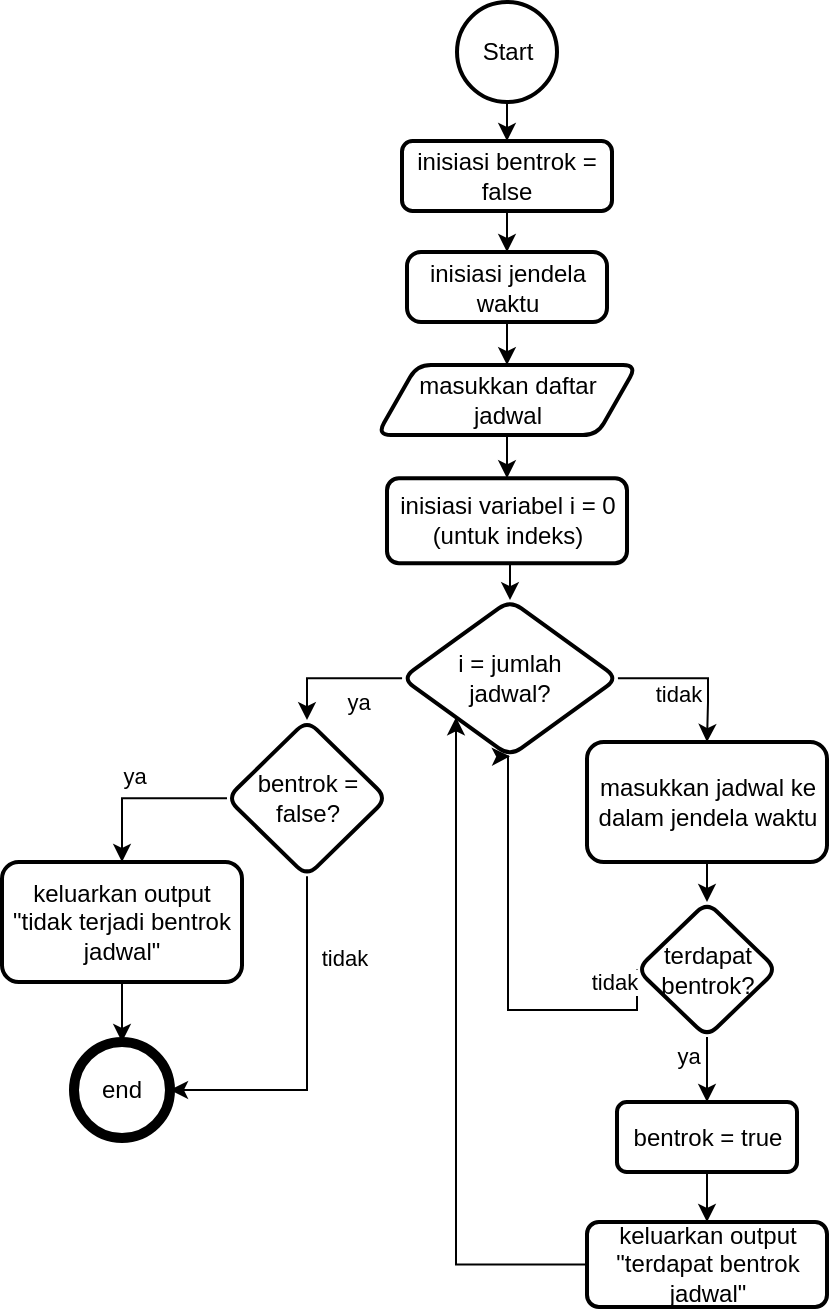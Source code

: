 <mxfile version="22.1.19" type="device">
  <diagram name="Page-1" id="aDQcd44HCAs7w3r22OpL">
    <mxGraphModel dx="2284" dy="772" grid="1" gridSize="10" guides="1" tooltips="1" connect="1" arrows="1" fold="1" page="1" pageScale="1" pageWidth="850" pageHeight="1100" math="0" shadow="0">
      <root>
        <mxCell id="0" />
        <mxCell id="1" parent="0" />
        <mxCell id="WOV59IcisWpvU1us833Z-43" value="" style="edgeStyle=orthogonalEdgeStyle;rounded=0;orthogonalLoop=1;jettySize=auto;html=1;" parent="1" source="WOV59IcisWpvU1us833Z-1" target="WOV59IcisWpvU1us833Z-42" edge="1">
          <mxGeometry relative="1" as="geometry" />
        </mxCell>
        <mxCell id="WOV59IcisWpvU1us833Z-1" value="Start" style="strokeWidth=2;html=1;shape=mxgraph.flowchart.start_2;whiteSpace=wrap;" parent="1" vertex="1">
          <mxGeometry x="67.5" y="20" width="50" height="50" as="geometry" />
        </mxCell>
        <mxCell id="WOV59IcisWpvU1us833Z-5" value="" style="edgeStyle=orthogonalEdgeStyle;rounded=0;orthogonalLoop=1;jettySize=auto;html=1;" parent="1" source="WOV59IcisWpvU1us833Z-2" target="WOV59IcisWpvU1us833Z-4" edge="1">
          <mxGeometry relative="1" as="geometry" />
        </mxCell>
        <mxCell id="WOV59IcisWpvU1us833Z-2" value="inisiasi jendela waktu" style="rounded=1;whiteSpace=wrap;html=1;absoluteArcSize=1;arcSize=14;strokeWidth=2;" parent="1" vertex="1">
          <mxGeometry x="42.5" y="145" width="100" height="35" as="geometry" />
        </mxCell>
        <mxCell id="WOV59IcisWpvU1us833Z-70" value="" style="edgeStyle=orthogonalEdgeStyle;rounded=0;orthogonalLoop=1;jettySize=auto;html=1;" parent="1" source="WOV59IcisWpvU1us833Z-4" target="WOV59IcisWpvU1us833Z-6" edge="1">
          <mxGeometry relative="1" as="geometry" />
        </mxCell>
        <mxCell id="WOV59IcisWpvU1us833Z-4" value="masukkan daftar &lt;br&gt;jadwal" style="shape=parallelogram;perimeter=parallelogramPerimeter;whiteSpace=wrap;html=1;fixedSize=1;rounded=1;arcSize=14;strokeWidth=2;" parent="1" vertex="1">
          <mxGeometry x="27.5" y="201.56" width="130" height="35" as="geometry" />
        </mxCell>
        <mxCell id="4UMJVjOZPKRqkGtR8fpc-1" style="edgeStyle=orthogonalEdgeStyle;rounded=0;orthogonalLoop=1;jettySize=auto;html=1;exitX=0.5;exitY=1;exitDx=0;exitDy=0;entryX=0.5;entryY=0;entryDx=0;entryDy=0;" edge="1" parent="1" source="WOV59IcisWpvU1us833Z-6" target="WOV59IcisWpvU1us833Z-36">
          <mxGeometry relative="1" as="geometry" />
        </mxCell>
        <mxCell id="WOV59IcisWpvU1us833Z-6" value="inisiasi variabel i = 0&lt;br&gt;(untuk indeks)" style="whiteSpace=wrap;html=1;rounded=1;arcSize=14;strokeWidth=2;" parent="1" vertex="1">
          <mxGeometry x="32.5" y="258.12" width="120" height="42.5" as="geometry" />
        </mxCell>
        <mxCell id="WOV59IcisWpvU1us833Z-39" value="" style="edgeStyle=orthogonalEdgeStyle;rounded=0;orthogonalLoop=1;jettySize=auto;html=1;entryX=0.5;entryY=0;entryDx=0;entryDy=0;" parent="1" source="WOV59IcisWpvU1us833Z-36" target="WOV59IcisWpvU1us833Z-38" edge="1">
          <mxGeometry relative="1" as="geometry">
            <Array as="points">
              <mxPoint x="193" y="358" />
              <mxPoint x="193" y="370" />
            </Array>
          </mxGeometry>
        </mxCell>
        <mxCell id="WOV59IcisWpvU1us833Z-40" value="tidak" style="edgeLabel;html=1;align=center;verticalAlign=middle;resizable=0;points=[];" parent="WOV59IcisWpvU1us833Z-39" vertex="1" connectable="0">
          <mxGeometry x="-0.279" y="1" relative="1" as="geometry">
            <mxPoint x="2" y="9" as="offset" />
          </mxGeometry>
        </mxCell>
        <mxCell id="WOV59IcisWpvU1us833Z-57" value="" style="edgeStyle=orthogonalEdgeStyle;rounded=0;orthogonalLoop=1;jettySize=auto;html=1;entryX=0.5;entryY=0;entryDx=0;entryDy=0;" parent="1" source="WOV59IcisWpvU1us833Z-36" target="WOV59IcisWpvU1us833Z-56" edge="1">
          <mxGeometry relative="1" as="geometry" />
        </mxCell>
        <mxCell id="WOV59IcisWpvU1us833Z-68" value="ya" style="edgeLabel;html=1;align=center;verticalAlign=middle;resizable=0;points=[];" parent="WOV59IcisWpvU1us833Z-57" vertex="1" connectable="0">
          <mxGeometry x="-0.422" y="4" relative="1" as="geometry">
            <mxPoint x="-2" y="8" as="offset" />
          </mxGeometry>
        </mxCell>
        <mxCell id="WOV59IcisWpvU1us833Z-36" value="i = jumlah&lt;br&gt;jadwal?" style="rhombus;whiteSpace=wrap;html=1;rounded=1;arcSize=14;strokeWidth=2;" parent="1" vertex="1">
          <mxGeometry x="40" y="319.06" width="108" height="78.12" as="geometry" />
        </mxCell>
        <mxCell id="WOV59IcisWpvU1us833Z-77" style="edgeStyle=orthogonalEdgeStyle;rounded=0;orthogonalLoop=1;jettySize=auto;html=1;exitX=0.5;exitY=1;exitDx=0;exitDy=0;entryX=0.5;entryY=0;entryDx=0;entryDy=0;" parent="1" source="WOV59IcisWpvU1us833Z-38" target="WOV59IcisWpvU1us833Z-45" edge="1">
          <mxGeometry relative="1" as="geometry" />
        </mxCell>
        <mxCell id="WOV59IcisWpvU1us833Z-38" value="masukkan jadwal ke&lt;br&gt;dalam jendela waktu" style="whiteSpace=wrap;html=1;rounded=1;arcSize=14;strokeWidth=2;" parent="1" vertex="1">
          <mxGeometry x="132.5" y="390.005" width="120" height="60" as="geometry" />
        </mxCell>
        <mxCell id="WOV59IcisWpvU1us833Z-44" value="" style="edgeStyle=orthogonalEdgeStyle;rounded=0;orthogonalLoop=1;jettySize=auto;html=1;" parent="1" source="WOV59IcisWpvU1us833Z-42" target="WOV59IcisWpvU1us833Z-2" edge="1">
          <mxGeometry relative="1" as="geometry" />
        </mxCell>
        <mxCell id="WOV59IcisWpvU1us833Z-42" value="inisiasi bentrok = false" style="rounded=1;whiteSpace=wrap;html=1;strokeWidth=2;" parent="1" vertex="1">
          <mxGeometry x="40" y="89.5" width="105" height="35" as="geometry" />
        </mxCell>
        <mxCell id="WOV59IcisWpvU1us833Z-48" value="" style="edgeStyle=orthogonalEdgeStyle;rounded=0;orthogonalLoop=1;jettySize=auto;html=1;" parent="1" source="WOV59IcisWpvU1us833Z-45" target="WOV59IcisWpvU1us833Z-47" edge="1">
          <mxGeometry relative="1" as="geometry" />
        </mxCell>
        <mxCell id="WOV59IcisWpvU1us833Z-61" value="ya" style="edgeLabel;html=1;align=center;verticalAlign=middle;resizable=0;points=[];" parent="WOV59IcisWpvU1us833Z-48" vertex="1" connectable="0">
          <mxGeometry x="-0.149" y="-1" relative="1" as="geometry">
            <mxPoint x="-11" y="-11" as="offset" />
          </mxGeometry>
        </mxCell>
        <mxCell id="WOV59IcisWpvU1us833Z-71" style="edgeStyle=orthogonalEdgeStyle;rounded=0;orthogonalLoop=1;jettySize=auto;html=1;exitX=0;exitY=0.5;exitDx=0;exitDy=0;entryX=0.5;entryY=1;entryDx=0;entryDy=0;" parent="1" source="WOV59IcisWpvU1us833Z-45" target="WOV59IcisWpvU1us833Z-36" edge="1">
          <mxGeometry relative="1" as="geometry">
            <Array as="points">
              <mxPoint x="93" y="524" />
            </Array>
          </mxGeometry>
        </mxCell>
        <mxCell id="WOV59IcisWpvU1us833Z-74" value="tidak" style="edgeLabel;html=1;align=center;verticalAlign=middle;resizable=0;points=[];" parent="WOV59IcisWpvU1us833Z-71" vertex="1" connectable="0">
          <mxGeometry x="-0.556" y="2" relative="1" as="geometry">
            <mxPoint x="15" y="-16" as="offset" />
          </mxGeometry>
        </mxCell>
        <mxCell id="WOV59IcisWpvU1us833Z-45" value="terdapat&lt;br&gt;bentrok?" style="rhombus;whiteSpace=wrap;html=1;rounded=1;arcSize=14;strokeWidth=2;" parent="1" vertex="1">
          <mxGeometry x="157.5" y="470" width="70" height="67.5" as="geometry" />
        </mxCell>
        <mxCell id="WOV59IcisWpvU1us833Z-50" value="" style="edgeStyle=orthogonalEdgeStyle;rounded=0;orthogonalLoop=1;jettySize=auto;html=1;" parent="1" source="WOV59IcisWpvU1us833Z-47" target="WOV59IcisWpvU1us833Z-49" edge="1">
          <mxGeometry relative="1" as="geometry" />
        </mxCell>
        <mxCell id="WOV59IcisWpvU1us833Z-47" value="bentrok = true" style="whiteSpace=wrap;html=1;rounded=1;arcSize=14;strokeWidth=2;" parent="1" vertex="1">
          <mxGeometry x="147.5" y="570" width="90" height="35" as="geometry" />
        </mxCell>
        <mxCell id="WOV59IcisWpvU1us833Z-72" style="edgeStyle=orthogonalEdgeStyle;rounded=0;orthogonalLoop=1;jettySize=auto;html=1;exitX=0;exitY=0.5;exitDx=0;exitDy=0;entryX=0;entryY=1;entryDx=0;entryDy=0;" parent="1" source="WOV59IcisWpvU1us833Z-49" target="WOV59IcisWpvU1us833Z-36" edge="1">
          <mxGeometry relative="1" as="geometry" />
        </mxCell>
        <mxCell id="WOV59IcisWpvU1us833Z-49" value="keluarkan output&lt;br&gt;&quot;terdapat bentrok jadwal&quot;" style="whiteSpace=wrap;html=1;rounded=1;arcSize=14;strokeWidth=2;" parent="1" vertex="1">
          <mxGeometry x="132.5" y="630" width="120" height="42.5" as="geometry" />
        </mxCell>
        <mxCell id="WOV59IcisWpvU1us833Z-59" value="" style="edgeStyle=orthogonalEdgeStyle;rounded=0;orthogonalLoop=1;jettySize=auto;html=1;exitX=0;exitY=0.5;exitDx=0;exitDy=0;" parent="1" source="WOV59IcisWpvU1us833Z-56" target="WOV59IcisWpvU1us833Z-58" edge="1">
          <mxGeometry relative="1" as="geometry" />
        </mxCell>
        <mxCell id="WOV59IcisWpvU1us833Z-60" value="ya" style="edgeLabel;html=1;align=center;verticalAlign=middle;resizable=0;points=[];" parent="WOV59IcisWpvU1us833Z-59" vertex="1" connectable="0">
          <mxGeometry x="0.067" y="-1" relative="1" as="geometry">
            <mxPoint x="-2" y="-10" as="offset" />
          </mxGeometry>
        </mxCell>
        <mxCell id="WOV59IcisWpvU1us833Z-75" style="edgeStyle=orthogonalEdgeStyle;rounded=0;orthogonalLoop=1;jettySize=auto;html=1;exitX=0.5;exitY=1;exitDx=0;exitDy=0;entryX=1;entryY=0.5;entryDx=0;entryDy=0;" parent="1" source="WOV59IcisWpvU1us833Z-56" target="WOV59IcisWpvU1us833Z-65" edge="1">
          <mxGeometry relative="1" as="geometry" />
        </mxCell>
        <mxCell id="WOV59IcisWpvU1us833Z-76" value="tidak" style="edgeLabel;html=1;align=center;verticalAlign=middle;resizable=0;points=[];" parent="WOV59IcisWpvU1us833Z-75" vertex="1" connectable="0">
          <mxGeometry x="-0.536" y="-3" relative="1" as="geometry">
            <mxPoint x="21" as="offset" />
          </mxGeometry>
        </mxCell>
        <mxCell id="WOV59IcisWpvU1us833Z-56" value="bentrok = false?" style="rhombus;whiteSpace=wrap;html=1;rounded=1;arcSize=14;strokeWidth=2;" parent="1" vertex="1">
          <mxGeometry x="-47.5" y="379.06" width="80" height="78.12" as="geometry" />
        </mxCell>
        <mxCell id="WOV59IcisWpvU1us833Z-73" value="" style="edgeStyle=orthogonalEdgeStyle;rounded=0;orthogonalLoop=1;jettySize=auto;html=1;" parent="1" source="WOV59IcisWpvU1us833Z-58" target="WOV59IcisWpvU1us833Z-65" edge="1">
          <mxGeometry relative="1" as="geometry" />
        </mxCell>
        <mxCell id="WOV59IcisWpvU1us833Z-58" value="keluarkan output&lt;br&gt;&quot;tidak terjadi bentrok jadwal&quot;" style="whiteSpace=wrap;html=1;rounded=1;arcSize=14;strokeWidth=2;" parent="1" vertex="1">
          <mxGeometry x="-160" y="450" width="120" height="60" as="geometry" />
        </mxCell>
        <mxCell id="WOV59IcisWpvU1us833Z-65" value="end" style="shape=ellipse;html=1;dashed=0;whiteSpace=wrap;aspect=fixed;strokeWidth=5;perimeter=ellipsePerimeter;" parent="1" vertex="1">
          <mxGeometry x="-124" y="540" width="48" height="48" as="geometry" />
        </mxCell>
      </root>
    </mxGraphModel>
  </diagram>
</mxfile>
